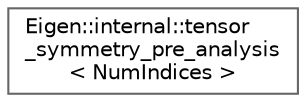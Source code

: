 digraph "类继承关系图"
{
 // LATEX_PDF_SIZE
  bgcolor="transparent";
  edge [fontname=Helvetica,fontsize=10,labelfontname=Helvetica,labelfontsize=10];
  node [fontname=Helvetica,fontsize=10,shape=box,height=0.2,width=0.4];
  rankdir="LR";
  Node0 [id="Node000000",label="Eigen::internal::tensor\l_symmetry_pre_analysis\l\< NumIndices \>",height=0.2,width=0.4,color="grey40", fillcolor="white", style="filled",URL="$struct_eigen_1_1internal_1_1tensor__symmetry__pre__analysis_3_01_num_indices_01_4.html",tooltip=" "];
}
